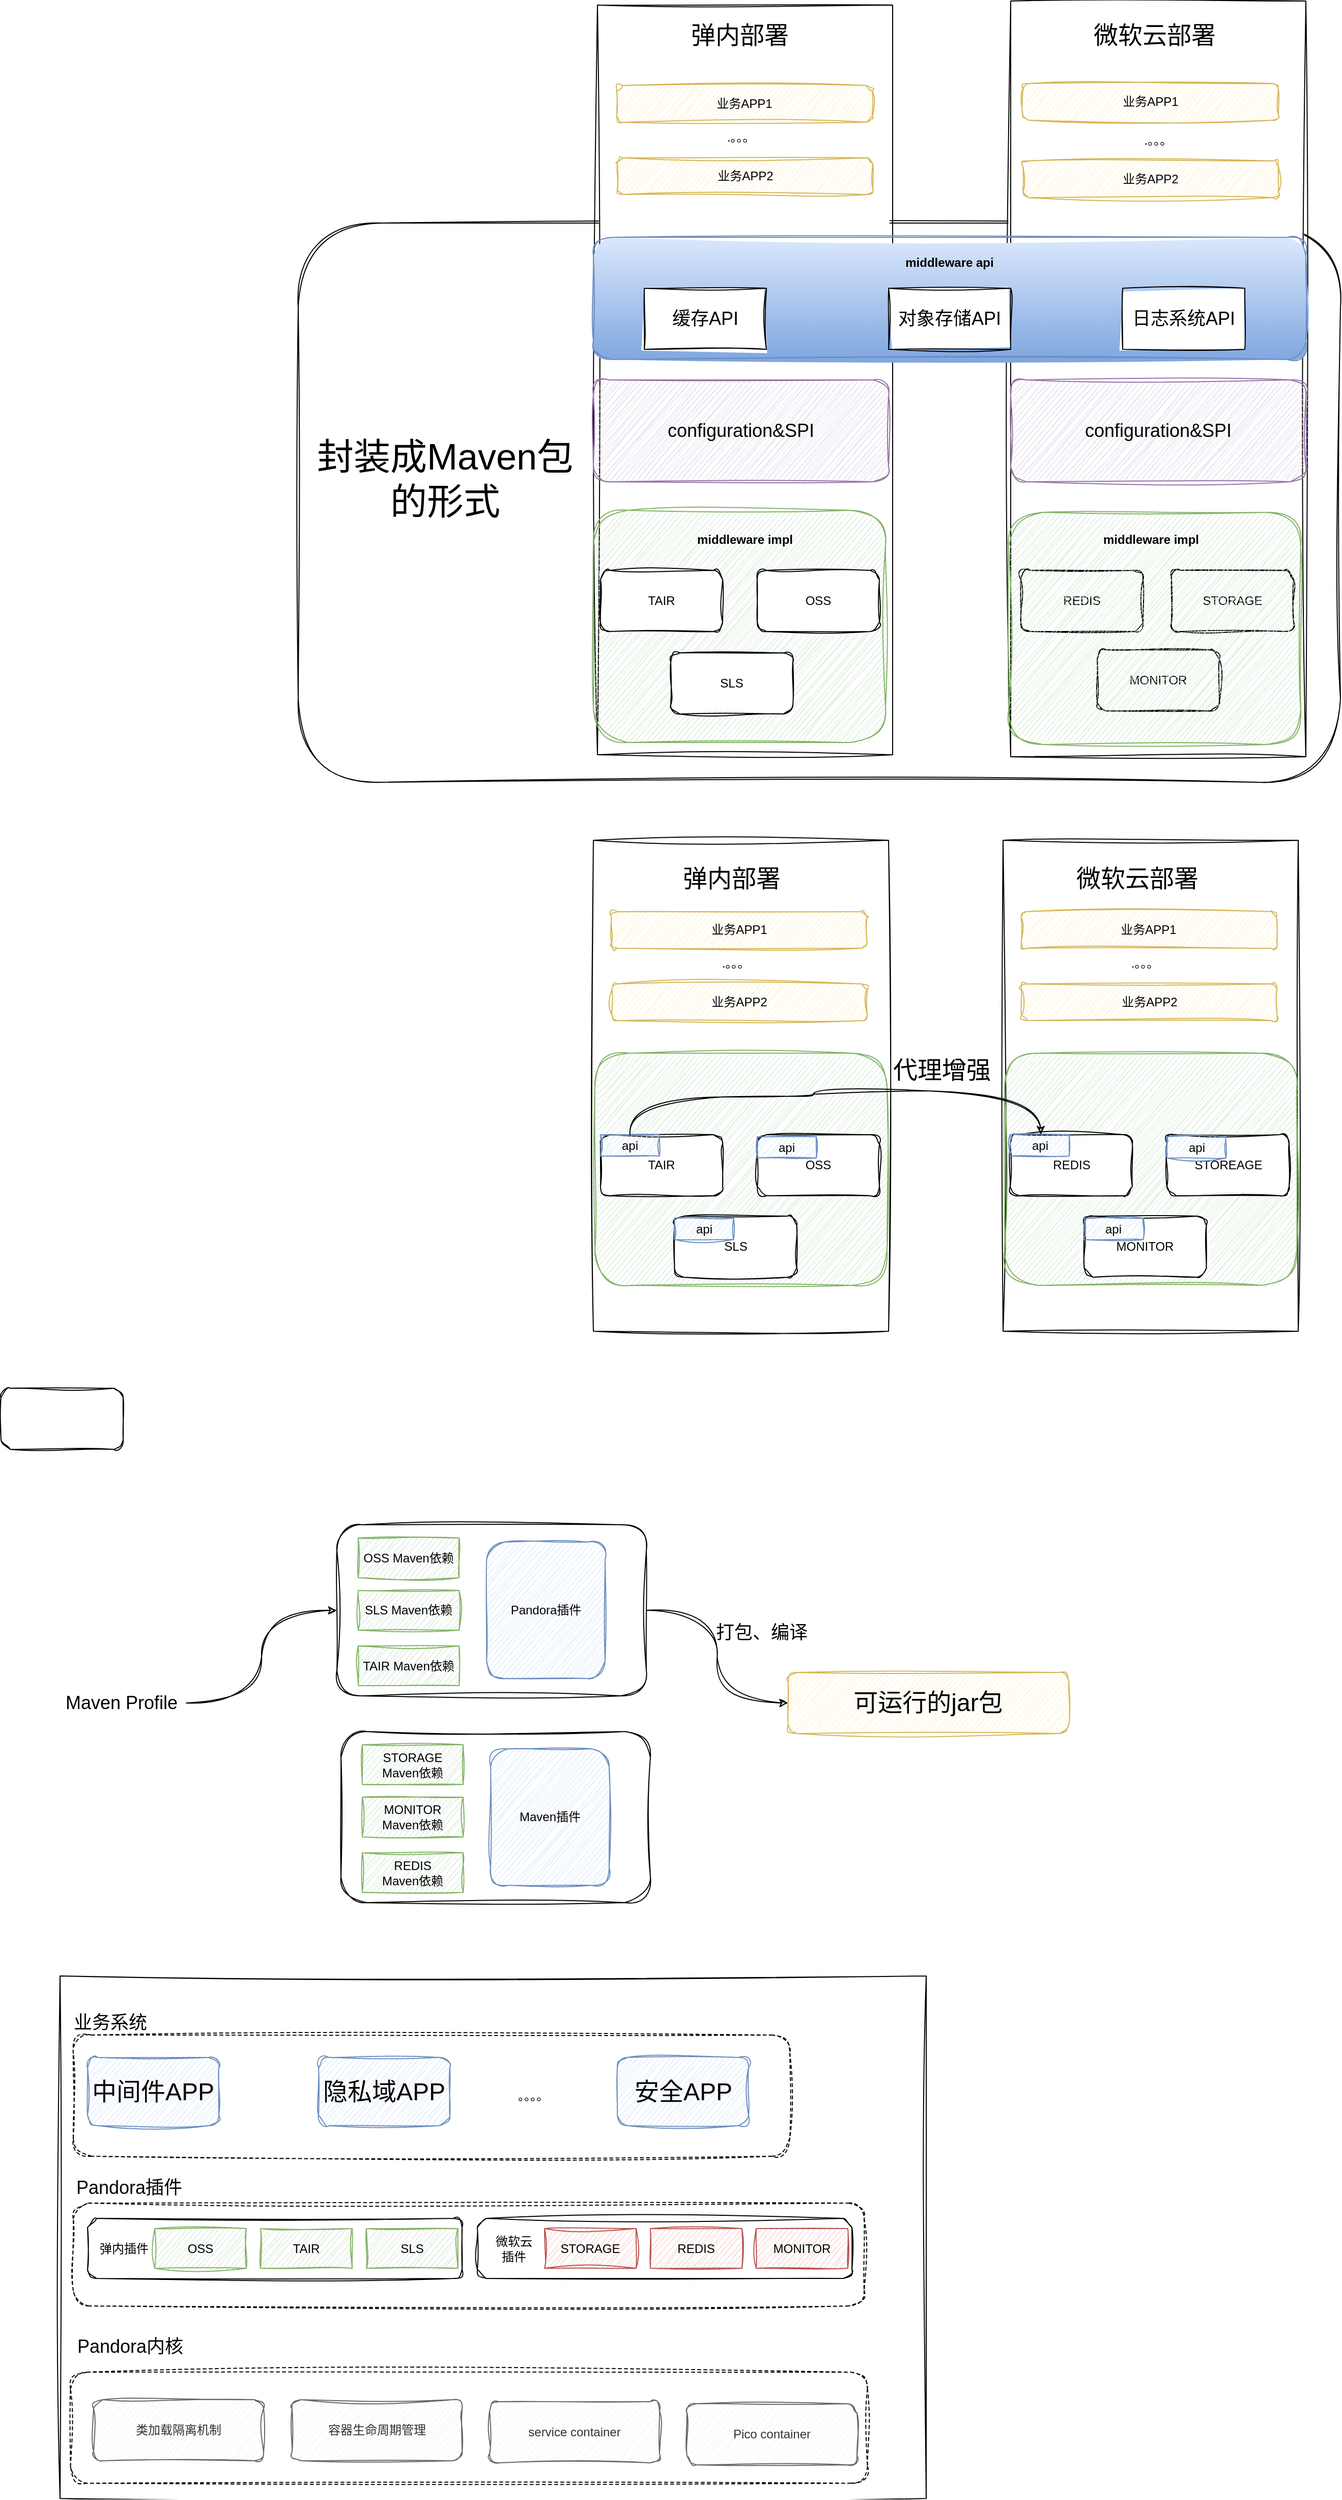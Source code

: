 <mxfile version="23.1.5" type="github">
  <diagram name="第 1 页" id="nWNWie-aNaTo30XeoRiS">
    <mxGraphModel dx="2089" dy="1200" grid="0" gridSize="10" guides="1" tooltips="1" connect="1" arrows="1" fold="1" page="0" pageScale="1" pageWidth="827" pageHeight="1169" math="0" shadow="0">
      <root>
        <mxCell id="0" />
        <mxCell id="1" parent="0" />
        <mxCell id="uwEghNLLAXSlnei1gmlf-60" value="" style="rounded=1;whiteSpace=wrap;html=1;sketch=1;hachureGap=4;jiggle=2;curveFitting=1;" vertex="1" parent="1">
          <mxGeometry x="-270" y="146" width="1024" height="549" as="geometry" />
        </mxCell>
        <mxCell id="uwEghNLLAXSlnei1gmlf-2" value="" style="rounded=0;whiteSpace=wrap;html=1;sketch=1;hachureGap=4;jiggle=2;curveFitting=1;" vertex="1" parent="1">
          <mxGeometry x="430" y="-72" width="290" height="742" as="geometry" />
        </mxCell>
        <mxCell id="uwEghNLLAXSlnei1gmlf-1" value="" style="rounded=0;whiteSpace=wrap;html=1;sketch=1;hachureGap=4;jiggle=2;curveFitting=1;" vertex="1" parent="1">
          <mxGeometry x="24" y="-68" width="290" height="736" as="geometry" />
        </mxCell>
        <mxCell id="uwEghNLLAXSlnei1gmlf-3" value="&lt;font style=&quot;font-size: 24px;&quot;&gt;弹内部署&lt;/font&gt;" style="text;html=1;align=center;verticalAlign=middle;whiteSpace=wrap;rounded=0;" vertex="1" parent="1">
          <mxGeometry x="103.5" y="-53" width="120" height="30" as="geometry" />
        </mxCell>
        <mxCell id="uwEghNLLAXSlnei1gmlf-4" value="&lt;font style=&quot;font-size: 24px;&quot;&gt;微软云部署&lt;/font&gt;" style="text;html=1;align=center;verticalAlign=middle;whiteSpace=wrap;rounded=0;" vertex="1" parent="1">
          <mxGeometry x="504" y="-53" width="135" height="30" as="geometry" />
        </mxCell>
        <mxCell id="uwEghNLLAXSlnei1gmlf-5" value="" style="rounded=1;whiteSpace=wrap;html=1;sketch=1;hachureGap=4;jiggle=2;curveFitting=1;fillColor=#dae8fc;strokeColor=#6c8ebf;gradientColor=#7EA6E0;" vertex="1" parent="1">
          <mxGeometry x="20" y="160" width="700" height="120" as="geometry" />
        </mxCell>
        <mxCell id="uwEghNLLAXSlnei1gmlf-6" value="&lt;font style=&quot;font-size: 18px;&quot;&gt;缓存API&lt;/font&gt;" style="rounded=0;whiteSpace=wrap;html=1;sketch=1;hachureGap=4;jiggle=2;curveFitting=1;" vertex="1" parent="1">
          <mxGeometry x="70" y="210" width="120" height="60" as="geometry" />
        </mxCell>
        <mxCell id="uwEghNLLAXSlnei1gmlf-8" value="&lt;font style=&quot;font-size: 18px;&quot;&gt;对象存储API&lt;/font&gt;" style="rounded=0;whiteSpace=wrap;html=1;sketch=1;hachureGap=4;jiggle=2;curveFitting=1;" vertex="1" parent="1">
          <mxGeometry x="310" y="210" width="120" height="60" as="geometry" />
        </mxCell>
        <mxCell id="uwEghNLLAXSlnei1gmlf-10" value="&lt;font style=&quot;font-size: 18px;&quot;&gt;日志系统API&lt;/font&gt;" style="rounded=0;whiteSpace=wrap;html=1;sketch=1;hachureGap=4;jiggle=2;curveFitting=1;" vertex="1" parent="1">
          <mxGeometry x="540" y="210" width="120" height="60" as="geometry" />
        </mxCell>
        <mxCell id="uwEghNLLAXSlnei1gmlf-11" value="&lt;b&gt;middleware api&lt;/b&gt;" style="text;html=1;align=center;verticalAlign=middle;whiteSpace=wrap;rounded=0;" vertex="1" parent="1">
          <mxGeometry x="310" y="170" width="120" height="30" as="geometry" />
        </mxCell>
        <mxCell id="uwEghNLLAXSlnei1gmlf-12" value="&lt;font style=&quot;font-size: 18px;&quot;&gt;configuration&amp;amp;SPI&lt;/font&gt;" style="rounded=1;whiteSpace=wrap;html=1;sketch=1;hachureGap=4;jiggle=2;curveFitting=1;fillColor=#e1d5e7;strokeColor=#9673a6;" vertex="1" parent="1">
          <mxGeometry x="20" y="300" width="290" height="100" as="geometry" />
        </mxCell>
        <mxCell id="uwEghNLLAXSlnei1gmlf-13" value="&lt;font style=&quot;font-size: 18px;&quot;&gt;configuration&amp;amp;SPI&lt;/font&gt;" style="rounded=1;whiteSpace=wrap;html=1;sketch=1;hachureGap=4;jiggle=2;curveFitting=1;fillColor=#e1d5e7;strokeColor=#9673a6;" vertex="1" parent="1">
          <mxGeometry x="430" y="300" width="290" height="100" as="geometry" />
        </mxCell>
        <mxCell id="uwEghNLLAXSlnei1gmlf-20" value="" style="rounded=1;whiteSpace=wrap;html=1;sketch=1;hachureGap=4;jiggle=2;curveFitting=1;fillColor=#d5e8d4;strokeColor=#82b366;" vertex="1" parent="1">
          <mxGeometry x="20" y="428" width="287" height="228" as="geometry" />
        </mxCell>
        <mxCell id="uwEghNLLAXSlnei1gmlf-14" value="TAIR" style="rounded=1;whiteSpace=wrap;html=1;sketch=1;hachureGap=4;jiggle=2;curveFitting=1;" vertex="1" parent="1">
          <mxGeometry x="27" y="487" width="120" height="60" as="geometry" />
        </mxCell>
        <mxCell id="uwEghNLLAXSlnei1gmlf-15" value="OSS" style="rounded=1;whiteSpace=wrap;html=1;sketch=1;hachureGap=4;jiggle=2;curveFitting=1;" vertex="1" parent="1">
          <mxGeometry x="181" y="487" width="120" height="60" as="geometry" />
        </mxCell>
        <mxCell id="uwEghNLLAXSlnei1gmlf-16" value="SLS" style="rounded=1;whiteSpace=wrap;html=1;sketch=1;hachureGap=4;jiggle=2;curveFitting=1;" vertex="1" parent="1">
          <mxGeometry x="96" y="568" width="120" height="60" as="geometry" />
        </mxCell>
        <mxCell id="uwEghNLLAXSlnei1gmlf-17" value="REDIS" style="rounded=1;whiteSpace=wrap;html=1;sketch=1;hachureGap=4;jiggle=2;curveFitting=1;" vertex="1" parent="1">
          <mxGeometry x="440" y="487" width="120" height="60" as="geometry" />
        </mxCell>
        <mxCell id="uwEghNLLAXSlnei1gmlf-18" value="STORAGE" style="rounded=1;whiteSpace=wrap;html=1;sketch=1;hachureGap=4;jiggle=2;curveFitting=1;" vertex="1" parent="1">
          <mxGeometry x="588" y="487" width="120" height="60" as="geometry" />
        </mxCell>
        <mxCell id="uwEghNLLAXSlnei1gmlf-19" value="MONITOR" style="rounded=1;whiteSpace=wrap;html=1;sketch=1;hachureGap=4;jiggle=2;curveFitting=1;" vertex="1" parent="1">
          <mxGeometry x="515" y="565" width="120" height="60" as="geometry" />
        </mxCell>
        <mxCell id="uwEghNLLAXSlnei1gmlf-21" value="&lt;b&gt;middleware impl&lt;/b&gt;" style="text;html=1;align=center;verticalAlign=middle;whiteSpace=wrap;rounded=0;" vertex="1" parent="1">
          <mxGeometry x="109" y="442" width="120" height="30" as="geometry" />
        </mxCell>
        <mxCell id="uwEghNLLAXSlnei1gmlf-23" value="" style="rounded=1;whiteSpace=wrap;html=1;sketch=1;hachureGap=4;jiggle=2;curveFitting=1;fillColor=#d5e8d4;strokeColor=#82b366;" vertex="1" parent="1">
          <mxGeometry x="428" y="430" width="287" height="228" as="geometry" />
        </mxCell>
        <mxCell id="uwEghNLLAXSlnei1gmlf-24" value="&lt;b&gt;middleware impl&lt;/b&gt;" style="text;html=1;align=center;verticalAlign=middle;whiteSpace=wrap;rounded=0;" vertex="1" parent="1">
          <mxGeometry x="507.5" y="442" width="120" height="30" as="geometry" />
        </mxCell>
        <mxCell id="uwEghNLLAXSlnei1gmlf-25" value="业务APP1" style="rounded=1;whiteSpace=wrap;html=1;sketch=1;hachureGap=4;jiggle=2;curveFitting=1;fillColor=#fff2cc;strokeColor=#d6b656;" vertex="1" parent="1">
          <mxGeometry x="43" y="11" width="251" height="36" as="geometry" />
        </mxCell>
        <mxCell id="uwEghNLLAXSlnei1gmlf-26" value="业务APP2" style="rounded=1;whiteSpace=wrap;html=1;sketch=1;hachureGap=4;jiggle=2;curveFitting=1;fillColor=#fff2cc;strokeColor=#d6b656;" vertex="1" parent="1">
          <mxGeometry x="43.5" y="82" width="251" height="36" as="geometry" />
        </mxCell>
        <mxCell id="uwEghNLLAXSlnei1gmlf-27" value=".。。。" style="text;html=1;align=center;verticalAlign=middle;whiteSpace=wrap;rounded=0;" vertex="1" parent="1">
          <mxGeometry x="135" y="47" width="60" height="30" as="geometry" />
        </mxCell>
        <mxCell id="uwEghNLLAXSlnei1gmlf-28" value="业务APP1" style="rounded=1;whiteSpace=wrap;html=1;sketch=1;hachureGap=4;jiggle=2;curveFitting=1;fillColor=#fff2cc;strokeColor=#d6b656;" vertex="1" parent="1">
          <mxGeometry x="442" y="9" width="251" height="36" as="geometry" />
        </mxCell>
        <mxCell id="uwEghNLLAXSlnei1gmlf-29" value=".。。。" style="text;html=1;align=center;verticalAlign=middle;whiteSpace=wrap;rounded=0;" vertex="1" parent="1">
          <mxGeometry x="545" y="50" width="60" height="30" as="geometry" />
        </mxCell>
        <mxCell id="uwEghNLLAXSlnei1gmlf-30" value="业务APP2" style="rounded=1;whiteSpace=wrap;html=1;sketch=1;hachureGap=4;jiggle=2;curveFitting=1;fillColor=#fff2cc;strokeColor=#d6b656;" vertex="1" parent="1">
          <mxGeometry x="442" y="85" width="251" height="36" as="geometry" />
        </mxCell>
        <mxCell id="uwEghNLLAXSlnei1gmlf-31" value="" style="rounded=0;whiteSpace=wrap;html=1;sketch=1;hachureGap=4;jiggle=2;curveFitting=1;" vertex="1" parent="1">
          <mxGeometry x="20" y="752" width="290" height="482" as="geometry" />
        </mxCell>
        <mxCell id="uwEghNLLAXSlnei1gmlf-32" value="&lt;font style=&quot;font-size: 24px;&quot;&gt;弹内部署&lt;/font&gt;" style="text;html=1;align=center;verticalAlign=middle;whiteSpace=wrap;rounded=0;" vertex="1" parent="1">
          <mxGeometry x="96" y="775" width="120" height="30" as="geometry" />
        </mxCell>
        <mxCell id="uwEghNLLAXSlnei1gmlf-33" value="业务APP1" style="rounded=1;whiteSpace=wrap;html=1;sketch=1;hachureGap=4;jiggle=2;curveFitting=1;fillColor=#fff2cc;strokeColor=#d6b656;" vertex="1" parent="1">
          <mxGeometry x="37.75" y="822" width="251" height="36" as="geometry" />
        </mxCell>
        <mxCell id="uwEghNLLAXSlnei1gmlf-34" value="业务APP2" style="rounded=1;whiteSpace=wrap;html=1;sketch=1;hachureGap=4;jiggle=2;curveFitting=1;fillColor=#fff2cc;strokeColor=#d6b656;" vertex="1" parent="1">
          <mxGeometry x="38.25" y="893" width="251" height="36" as="geometry" />
        </mxCell>
        <mxCell id="uwEghNLLAXSlnei1gmlf-35" value=".。。。" style="text;html=1;align=center;verticalAlign=middle;whiteSpace=wrap;rounded=0;" vertex="1" parent="1">
          <mxGeometry x="129.75" y="858" width="60" height="30" as="geometry" />
        </mxCell>
        <mxCell id="uwEghNLLAXSlnei1gmlf-39" value="" style="rounded=1;whiteSpace=wrap;html=1;sketch=1;hachureGap=4;jiggle=2;curveFitting=1;fillColor=#d5e8d4;strokeColor=#82b366;" vertex="1" parent="1">
          <mxGeometry x="21.5" y="961" width="287" height="228" as="geometry" />
        </mxCell>
        <mxCell id="uwEghNLLAXSlnei1gmlf-36" value="TAIR" style="rounded=1;whiteSpace=wrap;html=1;sketch=1;hachureGap=4;jiggle=2;curveFitting=1;" vertex="1" parent="1">
          <mxGeometry x="27" y="1041" width="120" height="60" as="geometry" />
        </mxCell>
        <mxCell id="uwEghNLLAXSlnei1gmlf-37" value="OSS" style="rounded=1;whiteSpace=wrap;html=1;sketch=1;hachureGap=4;jiggle=2;curveFitting=1;" vertex="1" parent="1">
          <mxGeometry x="181" y="1041" width="120" height="60" as="geometry" />
        </mxCell>
        <mxCell id="uwEghNLLAXSlnei1gmlf-38" value="SLS" style="rounded=1;whiteSpace=wrap;html=1;sketch=1;hachureGap=4;jiggle=2;curveFitting=1;" vertex="1" parent="1">
          <mxGeometry x="99.75" y="1121" width="120" height="60" as="geometry" />
        </mxCell>
        <mxCell id="uwEghNLLAXSlnei1gmlf-41" value="api" style="rounded=0;whiteSpace=wrap;html=1;sketch=1;hachureGap=4;jiggle=2;curveFitting=1;fillColor=#dae8fc;strokeColor=#6c8ebf;" vertex="1" parent="1">
          <mxGeometry x="27" y="1041" width="58" height="21" as="geometry" />
        </mxCell>
        <mxCell id="uwEghNLLAXSlnei1gmlf-42" value="api" style="rounded=0;whiteSpace=wrap;html=1;sketch=1;hachureGap=4;jiggle=2;curveFitting=1;fillColor=#dae8fc;strokeColor=#6c8ebf;" vertex="1" parent="1">
          <mxGeometry x="181" y="1043" width="58" height="21" as="geometry" />
        </mxCell>
        <mxCell id="uwEghNLLAXSlnei1gmlf-43" value="api" style="rounded=0;whiteSpace=wrap;html=1;sketch=1;hachureGap=4;jiggle=2;curveFitting=1;fillColor=#dae8fc;strokeColor=#6c8ebf;" vertex="1" parent="1">
          <mxGeometry x="99.75" y="1123" width="58" height="21" as="geometry" />
        </mxCell>
        <mxCell id="uwEghNLLAXSlnei1gmlf-44" value="" style="rounded=0;whiteSpace=wrap;html=1;sketch=1;hachureGap=4;jiggle=2;curveFitting=1;" vertex="1" parent="1">
          <mxGeometry x="422.5" y="752" width="290" height="482" as="geometry" />
        </mxCell>
        <mxCell id="uwEghNLLAXSlnei1gmlf-46" value="业务APP1" style="rounded=1;whiteSpace=wrap;html=1;sketch=1;hachureGap=4;jiggle=2;curveFitting=1;fillColor=#fff2cc;strokeColor=#d6b656;" vertex="1" parent="1">
          <mxGeometry x="440.25" y="822" width="251" height="36" as="geometry" />
        </mxCell>
        <mxCell id="uwEghNLLAXSlnei1gmlf-47" value="业务APP2" style="rounded=1;whiteSpace=wrap;html=1;sketch=1;hachureGap=4;jiggle=2;curveFitting=1;fillColor=#fff2cc;strokeColor=#d6b656;" vertex="1" parent="1">
          <mxGeometry x="440.75" y="893" width="251" height="36" as="geometry" />
        </mxCell>
        <mxCell id="uwEghNLLAXSlnei1gmlf-48" value=".。。。" style="text;html=1;align=center;verticalAlign=middle;whiteSpace=wrap;rounded=0;" vertex="1" parent="1">
          <mxGeometry x="532.25" y="858" width="60" height="30" as="geometry" />
        </mxCell>
        <mxCell id="uwEghNLLAXSlnei1gmlf-49" value="" style="rounded=1;whiteSpace=wrap;html=1;sketch=1;hachureGap=4;jiggle=2;curveFitting=1;fillColor=#d5e8d4;strokeColor=#82b366;" vertex="1" parent="1">
          <mxGeometry x="424" y="961" width="287" height="228" as="geometry" />
        </mxCell>
        <mxCell id="uwEghNLLAXSlnei1gmlf-50" value="REDIS" style="rounded=1;whiteSpace=wrap;html=1;sketch=1;hachureGap=4;jiggle=2;curveFitting=1;" vertex="1" parent="1">
          <mxGeometry x="429.5" y="1041" width="120" height="60" as="geometry" />
        </mxCell>
        <mxCell id="uwEghNLLAXSlnei1gmlf-51" value="STOREAGE" style="rounded=1;whiteSpace=wrap;html=1;sketch=1;hachureGap=4;jiggle=2;curveFitting=1;" vertex="1" parent="1">
          <mxGeometry x="583.5" y="1041" width="120" height="60" as="geometry" />
        </mxCell>
        <mxCell id="uwEghNLLAXSlnei1gmlf-52" value="MONITOR" style="rounded=1;whiteSpace=wrap;html=1;sketch=1;hachureGap=4;jiggle=2;curveFitting=1;" vertex="1" parent="1">
          <mxGeometry x="502.25" y="1121" width="120" height="60" as="geometry" />
        </mxCell>
        <mxCell id="uwEghNLLAXSlnei1gmlf-53" value="api" style="rounded=0;whiteSpace=wrap;html=1;sketch=1;hachureGap=4;jiggle=2;curveFitting=1;fillColor=#dae8fc;strokeColor=#6c8ebf;" vertex="1" parent="1">
          <mxGeometry x="429.5" y="1041" width="58" height="21" as="geometry" />
        </mxCell>
        <mxCell id="uwEghNLLAXSlnei1gmlf-54" value="api" style="rounded=0;whiteSpace=wrap;html=1;sketch=1;hachureGap=4;jiggle=2;curveFitting=1;fillColor=#dae8fc;strokeColor=#6c8ebf;" vertex="1" parent="1">
          <mxGeometry x="583.5" y="1043" width="58" height="21" as="geometry" />
        </mxCell>
        <mxCell id="uwEghNLLAXSlnei1gmlf-55" value="api" style="rounded=0;whiteSpace=wrap;html=1;sketch=1;hachureGap=4;jiggle=2;curveFitting=1;fillColor=#dae8fc;strokeColor=#6c8ebf;" vertex="1" parent="1">
          <mxGeometry x="502.25" y="1123" width="58" height="21" as="geometry" />
        </mxCell>
        <mxCell id="uwEghNLLAXSlnei1gmlf-56" value="&lt;font style=&quot;font-size: 24px;&quot;&gt;微软云部署&lt;/font&gt;" style="text;html=1;align=center;verticalAlign=middle;whiteSpace=wrap;rounded=0;" vertex="1" parent="1">
          <mxGeometry x="487.25" y="775" width="135" height="30" as="geometry" />
        </mxCell>
        <mxCell id="uwEghNLLAXSlnei1gmlf-57" style="edgeStyle=orthogonalEdgeStyle;rounded=0;sketch=1;hachureGap=4;jiggle=2;curveFitting=1;orthogonalLoop=1;jettySize=auto;html=1;entryX=0.25;entryY=0;entryDx=0;entryDy=0;curved=1;" edge="1" parent="1" source="uwEghNLLAXSlnei1gmlf-41" target="uwEghNLLAXSlnei1gmlf-50">
          <mxGeometry relative="1" as="geometry">
            <Array as="points">
              <mxPoint x="56" y="1004" />
              <mxPoint x="236" y="1004" />
              <mxPoint x="236" y="998" />
              <mxPoint x="460" y="998" />
            </Array>
          </mxGeometry>
        </mxCell>
        <mxCell id="uwEghNLLAXSlnei1gmlf-59" value="&lt;font style=&quot;font-size: 24px;&quot;&gt;代理增强&lt;/font&gt;" style="text;html=1;align=center;verticalAlign=middle;resizable=0;points=[];autosize=1;strokeColor=none;fillColor=none;" vertex="1" parent="1">
          <mxGeometry x="305" y="957" width="114" height="41" as="geometry" />
        </mxCell>
        <mxCell id="uwEghNLLAXSlnei1gmlf-61" value="&lt;font style=&quot;font-size: 36px;&quot;&gt;封装成Maven包的形式&lt;/font&gt;" style="text;html=1;align=center;verticalAlign=middle;whiteSpace=wrap;rounded=0;" vertex="1" parent="1">
          <mxGeometry x="-265" y="343" width="279" height="107" as="geometry" />
        </mxCell>
        <mxCell id="uwEghNLLAXSlnei1gmlf-63" value="" style="rounded=1;whiteSpace=wrap;html=1;sketch=1;hachureGap=4;jiggle=2;curveFitting=1;" vertex="1" parent="1">
          <mxGeometry x="-562" y="1290" width="120" height="60" as="geometry" />
        </mxCell>
        <mxCell id="uwEghNLLAXSlnei1gmlf-104" style="edgeStyle=orthogonalEdgeStyle;rounded=0;sketch=1;hachureGap=4;jiggle=2;curveFitting=1;orthogonalLoop=1;jettySize=auto;html=1;entryX=0;entryY=0.5;entryDx=0;entryDy=0;curved=1;" edge="1" parent="1" source="uwEghNLLAXSlnei1gmlf-64" target="uwEghNLLAXSlnei1gmlf-103">
          <mxGeometry relative="1" as="geometry" />
        </mxCell>
        <mxCell id="uwEghNLLAXSlnei1gmlf-64" value="&lt;div class=&quot;lake-content&quot;&gt;&lt;br&gt;&lt;/div&gt;" style="rounded=1;whiteSpace=wrap;html=1;sketch=1;hachureGap=4;jiggle=2;curveFitting=1;" vertex="1" parent="1">
          <mxGeometry x="-232" y="1424" width="304" height="168" as="geometry" />
        </mxCell>
        <mxCell id="uwEghNLLAXSlnei1gmlf-67" style="edgeStyle=orthogonalEdgeStyle;rounded=0;sketch=1;hachureGap=4;jiggle=2;curveFitting=1;orthogonalLoop=1;jettySize=auto;html=1;entryX=0;entryY=0.5;entryDx=0;entryDy=0;curved=1;" edge="1" parent="1" source="uwEghNLLAXSlnei1gmlf-66" target="uwEghNLLAXSlnei1gmlf-64">
          <mxGeometry relative="1" as="geometry" />
        </mxCell>
        <mxCell id="uwEghNLLAXSlnei1gmlf-66" value="&lt;font style=&quot;font-size: 18px;&quot;&gt;Maven Profile&lt;/font&gt;" style="text;html=1;align=center;verticalAlign=middle;resizable=0;points=[];autosize=1;strokeColor=none;fillColor=none;" vertex="1" parent="1">
          <mxGeometry x="-508" y="1582" width="128" height="34" as="geometry" />
        </mxCell>
        <mxCell id="uwEghNLLAXSlnei1gmlf-68" value="" style="rounded=0;whiteSpace=wrap;html=1;sketch=1;hachureGap=4;jiggle=2;curveFitting=1;" vertex="1" parent="1">
          <mxGeometry x="-504" y="1867" width="851" height="513" as="geometry" />
        </mxCell>
        <mxCell id="uwEghNLLAXSlnei1gmlf-69" value="" style="rounded=1;whiteSpace=wrap;html=1;sketch=1;hachureGap=4;jiggle=2;curveFitting=1;dashed=1;" vertex="1" parent="1">
          <mxGeometry x="-491" y="1925" width="704" height="119" as="geometry" />
        </mxCell>
        <mxCell id="uwEghNLLAXSlnei1gmlf-70" value="&lt;font style=&quot;font-size: 18px;&quot;&gt;业务系统&lt;/font&gt;" style="text;html=1;align=center;verticalAlign=middle;whiteSpace=wrap;rounded=0;" vertex="1" parent="1">
          <mxGeometry x="-498" y="1898" width="87" height="30" as="geometry" />
        </mxCell>
        <mxCell id="uwEghNLLAXSlnei1gmlf-71" value="&lt;div class=&quot;lake-content&quot;&gt;&lt;p style=&quot;margin: 0; padding: 0; min-height: 24px&quot; class=&quot;ne-p&quot; id=&quot;uc0cdf383&quot;&gt;&lt;font style=&quot;font-size: 24px;&quot;&gt;中间件APP&lt;/font&gt;&lt;/p&gt;&lt;/div&gt;" style="rounded=1;whiteSpace=wrap;html=1;sketch=1;hachureGap=4;jiggle=2;curveFitting=1;fillColor=#dae8fc;strokeColor=#6c8ebf;" vertex="1" parent="1">
          <mxGeometry x="-477" y="1947" width="129" height="67" as="geometry" />
        </mxCell>
        <mxCell id="uwEghNLLAXSlnei1gmlf-72" value="&lt;div class=&quot;lake-content&quot;&gt;&lt;p style=&quot;margin: 0; padding: 0; min-height: 24px&quot; class=&quot;ne-p&quot; id=&quot;u78018c62&quot;&gt;&lt;font style=&quot;font-size: 24px;&quot;&gt;隐私域APP&lt;/font&gt;&lt;/p&gt;&lt;/div&gt;" style="rounded=1;whiteSpace=wrap;html=1;sketch=1;hachureGap=4;jiggle=2;curveFitting=1;fillColor=#dae8fc;strokeColor=#6c8ebf;" vertex="1" parent="1">
          <mxGeometry x="-250" y="1947" width="129" height="67" as="geometry" />
        </mxCell>
        <mxCell id="uwEghNLLAXSlnei1gmlf-73" value="&lt;div class=&quot;lake-content&quot;&gt;&lt;p style=&quot;margin: 0; padding: 0; min-height: 24px&quot; class=&quot;ne-p&quot; id=&quot;uc5b0a212&quot;&gt;&lt;font style=&quot;font-size: 24px;&quot;&gt;安全APP&lt;/font&gt;&lt;/p&gt;&lt;/div&gt;" style="rounded=1;whiteSpace=wrap;html=1;sketch=1;hachureGap=4;jiggle=2;curveFitting=1;fillColor=#dae8fc;strokeColor=#6c8ebf;" vertex="1" parent="1">
          <mxGeometry x="43.5" y="1947" width="129" height="67" as="geometry" />
        </mxCell>
        <mxCell id="uwEghNLLAXSlnei1gmlf-74" value="。。。。" style="text;html=1;align=center;verticalAlign=middle;whiteSpace=wrap;rounded=0;" vertex="1" parent="1">
          <mxGeometry x="-69" y="1969.5" width="60" height="30" as="geometry" />
        </mxCell>
        <mxCell id="uwEghNLLAXSlnei1gmlf-75" value="" style="rounded=1;whiteSpace=wrap;html=1;sketch=1;hachureGap=4;jiggle=2;curveFitting=1;dashed=1;" vertex="1" parent="1">
          <mxGeometry x="-491" y="2090" width="777" height="101" as="geometry" />
        </mxCell>
        <mxCell id="uwEghNLLAXSlnei1gmlf-76" value="&lt;font style=&quot;font-size: 18px;&quot;&gt;Pandora插件&lt;/font&gt;" style="text;html=1;align=center;verticalAlign=middle;whiteSpace=wrap;rounded=0;" vertex="1" parent="1">
          <mxGeometry x="-491" y="2060" width="110" height="30" as="geometry" />
        </mxCell>
        <mxCell id="uwEghNLLAXSlnei1gmlf-77" value="" style="rounded=1;whiteSpace=wrap;html=1;sketch=1;hachureGap=4;jiggle=2;curveFitting=1;" vertex="1" parent="1">
          <mxGeometry x="-477" y="2105" width="368" height="59" as="geometry" />
        </mxCell>
        <mxCell id="uwEghNLLAXSlnei1gmlf-78" value="弹内插件" style="text;html=1;align=center;verticalAlign=middle;whiteSpace=wrap;rounded=0;" vertex="1" parent="1">
          <mxGeometry x="-471" y="2119.5" width="60" height="30" as="geometry" />
        </mxCell>
        <mxCell id="uwEghNLLAXSlnei1gmlf-79" value="OSS" style="rounded=0;whiteSpace=wrap;html=1;sketch=1;hachureGap=4;jiggle=2;curveFitting=1;fillColor=#d5e8d4;strokeColor=#82b366;" vertex="1" parent="1">
          <mxGeometry x="-411" y="2115" width="90" height="39" as="geometry" />
        </mxCell>
        <mxCell id="uwEghNLLAXSlnei1gmlf-80" value="TAIR" style="rounded=0;whiteSpace=wrap;html=1;sketch=1;hachureGap=4;jiggle=2;curveFitting=1;fillColor=#d5e8d4;strokeColor=#82b366;" vertex="1" parent="1">
          <mxGeometry x="-307" y="2115" width="90" height="39" as="geometry" />
        </mxCell>
        <mxCell id="uwEghNLLAXSlnei1gmlf-81" value="SLS" style="rounded=0;whiteSpace=wrap;html=1;sketch=1;hachureGap=4;jiggle=2;curveFitting=1;fillColor=#d5e8d4;strokeColor=#82b366;" vertex="1" parent="1">
          <mxGeometry x="-203" y="2115" width="90" height="39" as="geometry" />
        </mxCell>
        <mxCell id="uwEghNLLAXSlnei1gmlf-82" value="" style="rounded=1;whiteSpace=wrap;html=1;sketch=1;hachureGap=4;jiggle=2;curveFitting=1;" vertex="1" parent="1">
          <mxGeometry x="-94" y="2105" width="368" height="59" as="geometry" />
        </mxCell>
        <mxCell id="uwEghNLLAXSlnei1gmlf-83" value="微软云&lt;br&gt;插件" style="text;html=1;align=center;verticalAlign=middle;whiteSpace=wrap;rounded=0;" vertex="1" parent="1">
          <mxGeometry x="-88" y="2119.5" width="60" height="30" as="geometry" />
        </mxCell>
        <mxCell id="uwEghNLLAXSlnei1gmlf-84" value="STORAGE" style="rounded=0;whiteSpace=wrap;html=1;sketch=1;hachureGap=4;jiggle=2;curveFitting=1;fillColor=#f8cecc;strokeColor=#b85450;" vertex="1" parent="1">
          <mxGeometry x="-28" y="2115" width="90" height="39" as="geometry" />
        </mxCell>
        <mxCell id="uwEghNLLAXSlnei1gmlf-85" value="REDIS" style="rounded=0;whiteSpace=wrap;html=1;sketch=1;hachureGap=4;jiggle=2;curveFitting=1;fillColor=#f8cecc;strokeColor=#b85450;" vertex="1" parent="1">
          <mxGeometry x="76" y="2115" width="90" height="39" as="geometry" />
        </mxCell>
        <mxCell id="uwEghNLLAXSlnei1gmlf-86" value="MONITOR" style="rounded=0;whiteSpace=wrap;html=1;sketch=1;hachureGap=4;jiggle=2;curveFitting=1;fillColor=#f8cecc;strokeColor=#b85450;" vertex="1" parent="1">
          <mxGeometry x="180" y="2115" width="90" height="39" as="geometry" />
        </mxCell>
        <mxCell id="uwEghNLLAXSlnei1gmlf-87" value="" style="rounded=1;whiteSpace=wrap;html=1;sketch=1;hachureGap=4;jiggle=2;curveFitting=1;dashed=1;" vertex="1" parent="1">
          <mxGeometry x="-493.75" y="2256" width="783" height="109" as="geometry" />
        </mxCell>
        <mxCell id="uwEghNLLAXSlnei1gmlf-88" value="&lt;font style=&quot;font-size: 18px;&quot;&gt;Pandora内核&lt;/font&gt;" style="text;html=1;align=center;verticalAlign=middle;whiteSpace=wrap;rounded=0;" vertex="1" parent="1">
          <mxGeometry x="-490" y="2216" width="110" height="30" as="geometry" />
        </mxCell>
        <mxCell id="uwEghNLLAXSlnei1gmlf-90" value="类加载隔离机制" style="rounded=1;whiteSpace=wrap;html=1;sketch=1;hachureGap=4;jiggle=2;curveFitting=1;fillColor=#f5f5f5;fontColor=#333333;strokeColor=#666666;" vertex="1" parent="1">
          <mxGeometry x="-471" y="2283" width="167" height="60" as="geometry" />
        </mxCell>
        <mxCell id="uwEghNLLAXSlnei1gmlf-91" value="容器生命周期管理" style="rounded=1;whiteSpace=wrap;html=1;sketch=1;hachureGap=4;jiggle=2;curveFitting=1;fillColor=#f5f5f5;fontColor=#333333;strokeColor=#666666;" vertex="1" parent="1">
          <mxGeometry x="-276" y="2283" width="167" height="60" as="geometry" />
        </mxCell>
        <mxCell id="uwEghNLLAXSlnei1gmlf-92" value="service container" style="rounded=1;whiteSpace=wrap;html=1;sketch=1;hachureGap=4;jiggle=2;curveFitting=1;fillColor=#f5f5f5;fontColor=#333333;strokeColor=#666666;" vertex="1" parent="1">
          <mxGeometry x="-82" y="2285" width="167" height="60" as="geometry" />
        </mxCell>
        <mxCell id="uwEghNLLAXSlnei1gmlf-93" value="Pico container" style="rounded=1;whiteSpace=wrap;html=1;sketch=1;hachureGap=4;jiggle=2;curveFitting=1;fillColor=#f5f5f5;fontColor=#333333;strokeColor=#666666;" vertex="1" parent="1">
          <mxGeometry x="112" y="2287" width="167" height="60" as="geometry" />
        </mxCell>
        <mxCell id="uwEghNLLAXSlnei1gmlf-94" value="OSS Maven依赖" style="rounded=0;whiteSpace=wrap;html=1;sketch=1;hachureGap=4;jiggle=2;curveFitting=1;fillColor=#d5e8d4;strokeColor=#82b366;" vertex="1" parent="1">
          <mxGeometry x="-211" y="1437" width="99" height="39" as="geometry" />
        </mxCell>
        <mxCell id="uwEghNLLAXSlnei1gmlf-95" value="SLS Maven依赖" style="rounded=0;whiteSpace=wrap;html=1;sketch=1;hachureGap=4;jiggle=2;curveFitting=1;fillColor=#d5e8d4;strokeColor=#82b366;" vertex="1" parent="1">
          <mxGeometry x="-211" y="1488.5" width="99" height="39" as="geometry" />
        </mxCell>
        <mxCell id="uwEghNLLAXSlnei1gmlf-96" value="TAIR Maven依赖" style="rounded=0;whiteSpace=wrap;html=1;sketch=1;hachureGap=4;jiggle=2;curveFitting=1;fillColor=#d5e8d4;strokeColor=#82b366;" vertex="1" parent="1">
          <mxGeometry x="-211" y="1543" width="99" height="39" as="geometry" />
        </mxCell>
        <mxCell id="uwEghNLLAXSlnei1gmlf-97" value="Pandora插件" style="rounded=1;whiteSpace=wrap;html=1;sketch=1;hachureGap=4;jiggle=2;curveFitting=1;fillColor=#dae8fc;strokeColor=#6c8ebf;" vertex="1" parent="1">
          <mxGeometry x="-85" y="1441" width="116.5" height="134" as="geometry" />
        </mxCell>
        <mxCell id="uwEghNLLAXSlnei1gmlf-98" value="&lt;div class=&quot;lake-content&quot;&gt;&lt;br&gt;&lt;/div&gt;" style="rounded=1;whiteSpace=wrap;html=1;sketch=1;hachureGap=4;jiggle=2;curveFitting=1;" vertex="1" parent="1">
          <mxGeometry x="-228" y="1627" width="304" height="168" as="geometry" />
        </mxCell>
        <mxCell id="uwEghNLLAXSlnei1gmlf-99" value="STORAGE Maven依赖" style="rounded=0;whiteSpace=wrap;html=1;sketch=1;hachureGap=4;jiggle=2;curveFitting=1;fillColor=#d5e8d4;strokeColor=#82b366;" vertex="1" parent="1">
          <mxGeometry x="-207" y="1640" width="99" height="39" as="geometry" />
        </mxCell>
        <mxCell id="uwEghNLLAXSlnei1gmlf-100" value="MONITOR &lt;br&gt;Maven依赖" style="rounded=0;whiteSpace=wrap;html=1;sketch=1;hachureGap=4;jiggle=2;curveFitting=1;fillColor=#d5e8d4;strokeColor=#82b366;" vertex="1" parent="1">
          <mxGeometry x="-207" y="1691.5" width="99" height="39" as="geometry" />
        </mxCell>
        <mxCell id="uwEghNLLAXSlnei1gmlf-101" value="REDIS &lt;br&gt;Maven依赖" style="rounded=0;whiteSpace=wrap;html=1;sketch=1;hachureGap=4;jiggle=2;curveFitting=1;fillColor=#d5e8d4;strokeColor=#82b366;" vertex="1" parent="1">
          <mxGeometry x="-207" y="1746" width="99" height="39" as="geometry" />
        </mxCell>
        <mxCell id="uwEghNLLAXSlnei1gmlf-102" value="Maven插件" style="rounded=1;whiteSpace=wrap;html=1;sketch=1;hachureGap=4;jiggle=2;curveFitting=1;fillColor=#dae8fc;strokeColor=#6c8ebf;" vertex="1" parent="1">
          <mxGeometry x="-81" y="1644" width="116.5" height="134" as="geometry" />
        </mxCell>
        <mxCell id="uwEghNLLAXSlnei1gmlf-103" value="&lt;font style=&quot;font-size: 24px;&quot;&gt;可运行的jar包&lt;/font&gt;" style="rounded=1;whiteSpace=wrap;html=1;sketch=1;hachureGap=4;jiggle=2;curveFitting=1;fillColor=#fff2cc;strokeColor=#d6b656;" vertex="1" parent="1">
          <mxGeometry x="211.25" y="1569" width="276" height="60" as="geometry" />
        </mxCell>
        <mxCell id="uwEghNLLAXSlnei1gmlf-105" value="&lt;font style=&quot;font-size: 18px;&quot;&gt;打包、编译&lt;/font&gt;" style="text;html=1;align=center;verticalAlign=middle;resizable=0;points=[];autosize=1;strokeColor=none;fillColor=none;" vertex="1" parent="1">
          <mxGeometry x="131" y="1513" width="108" height="34" as="geometry" />
        </mxCell>
      </root>
    </mxGraphModel>
  </diagram>
</mxfile>
